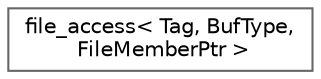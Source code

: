 digraph "类继承关系图"
{
 // LATEX_PDF_SIZE
  bgcolor="transparent";
  edge [fontname=Helvetica,fontsize=10,labelfontname=Helvetica,labelfontsize=10];
  node [fontname=Helvetica,fontsize=10,shape=box,height=0.2,width=0.4];
  rankdir="LR";
  Node0 [id="Node000000",label="file_access\< Tag, BufType,\l FileMemberPtr \>",height=0.2,width=0.4,color="grey40", fillcolor="white", style="filled",URL="$classdetail_1_1file__access.html",tooltip=" "];
}
